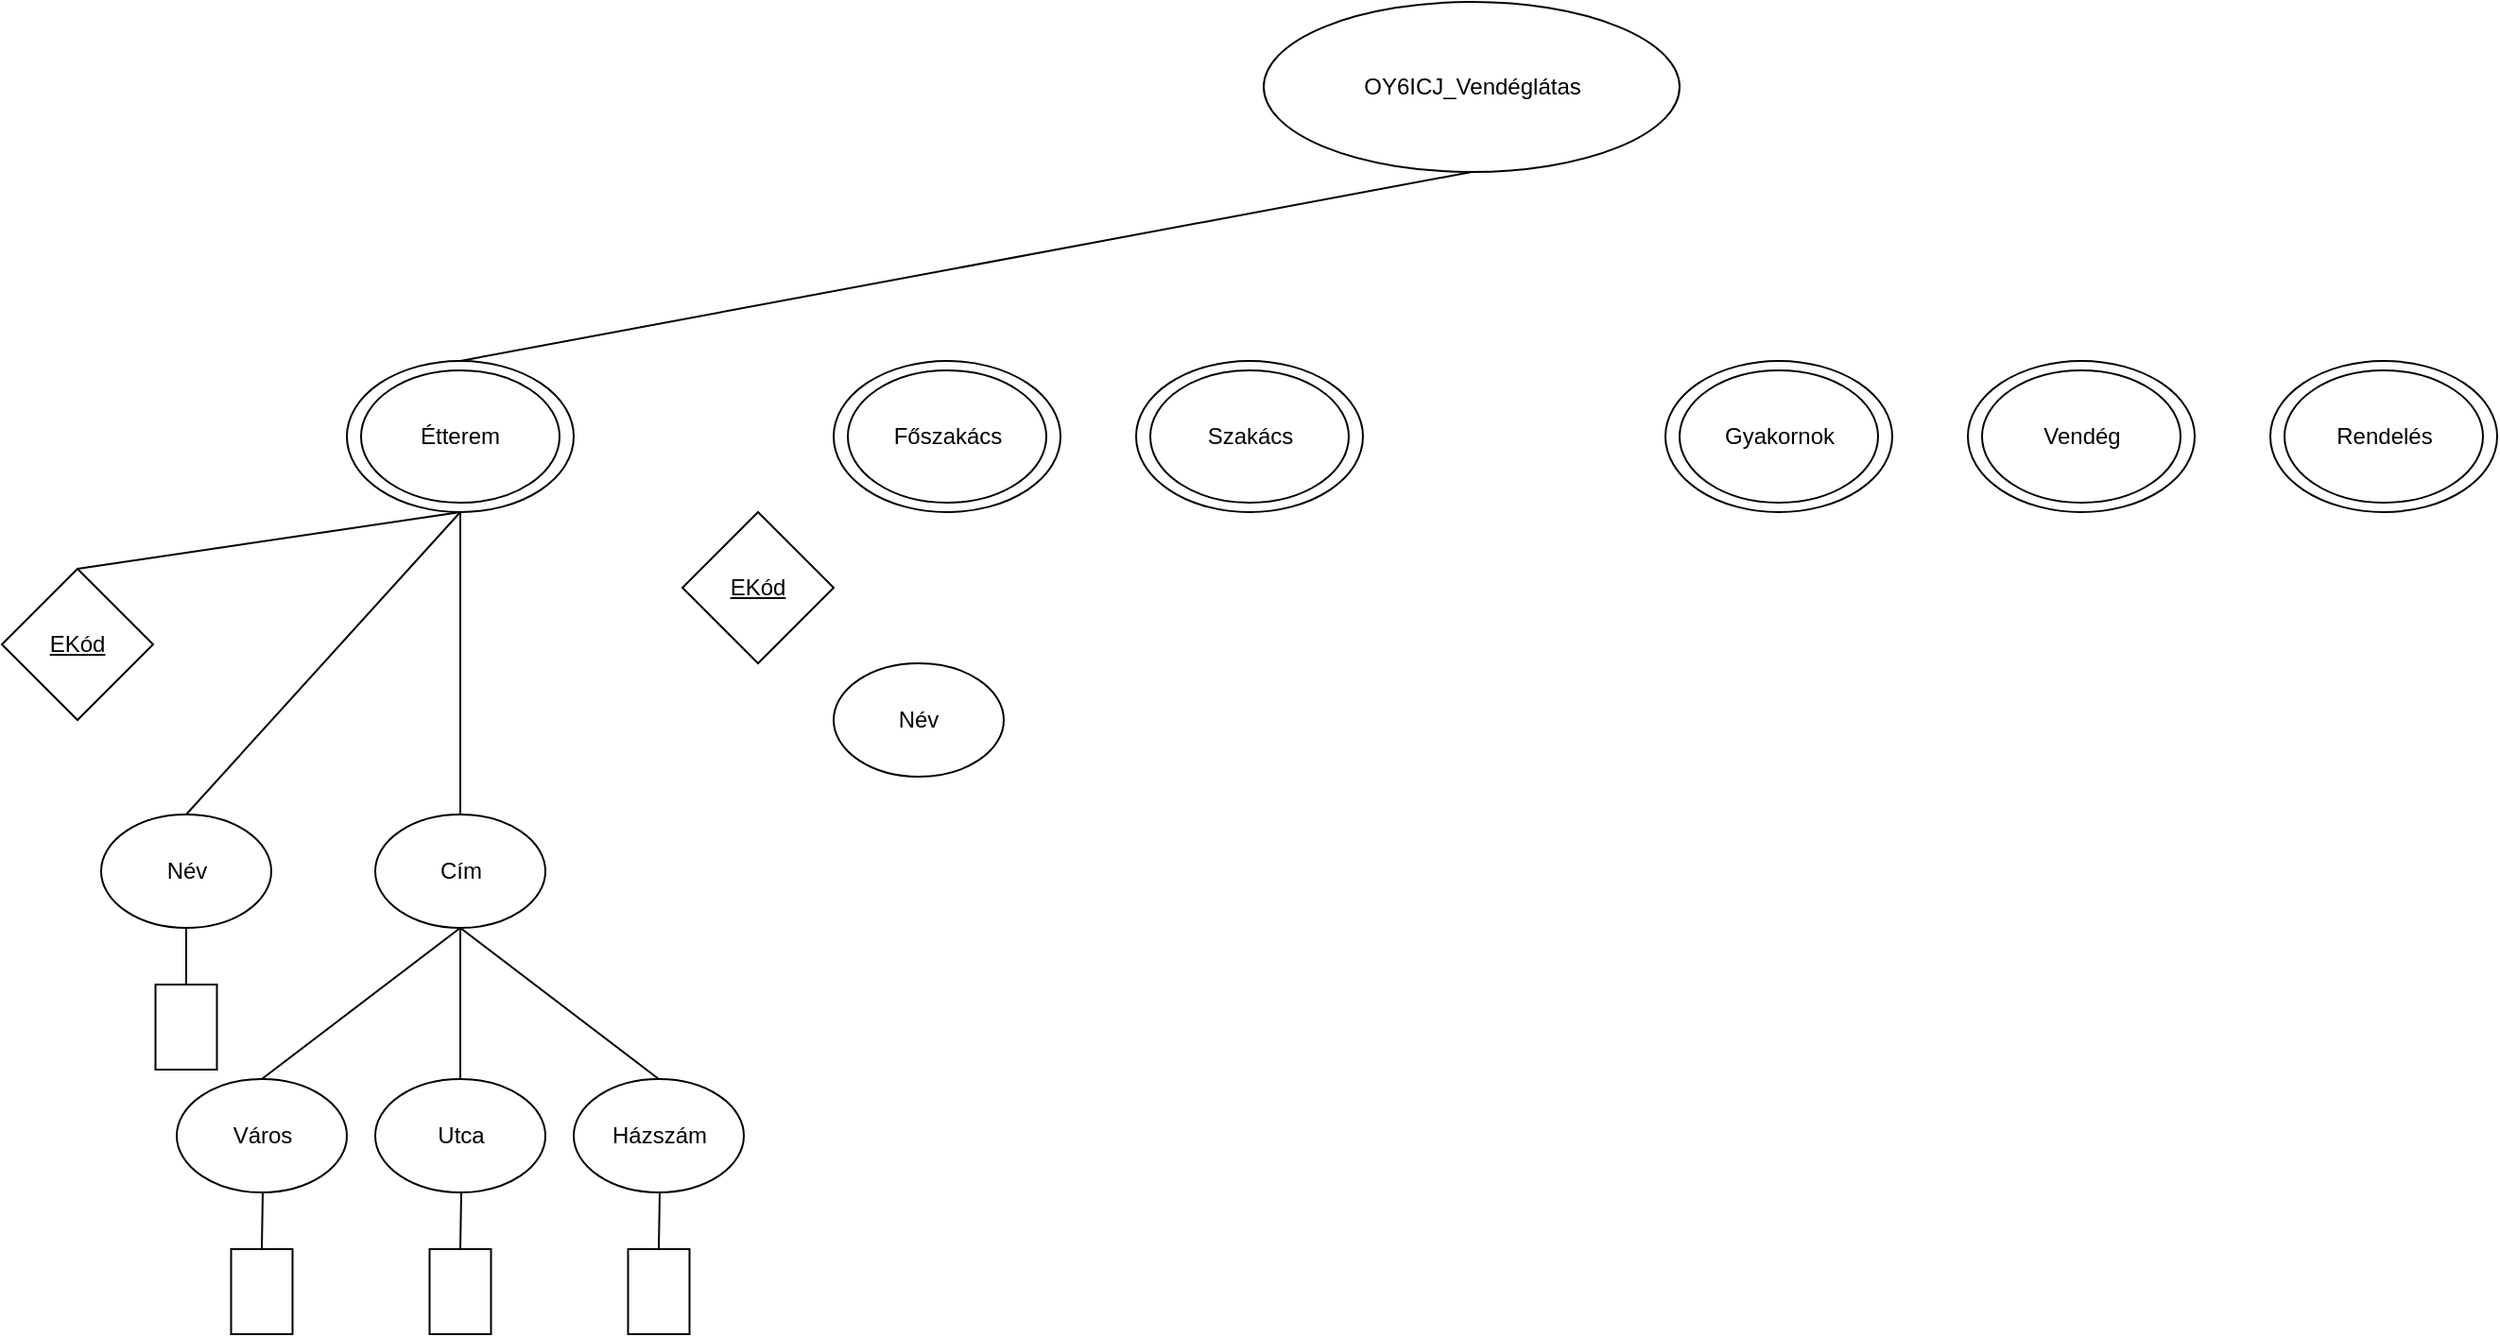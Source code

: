 <mxfile version="28.1.2">
  <diagram name="1 oldal" id="WFhl2MTQy1XdoWQAyGM5">
    <mxGraphModel dx="1869" dy="634" grid="1" gridSize="10" guides="1" tooltips="1" connect="1" arrows="1" fold="1" page="1" pageScale="1" pageWidth="827" pageHeight="1169" math="0" shadow="0">
      <root>
        <mxCell id="0" />
        <mxCell id="1" parent="0" />
        <mxCell id="TxsAuFQq2WyHWajWCsNL-1" value="" style="ellipse;whiteSpace=wrap;html=1;" vertex="1" parent="1">
          <mxGeometry x="-177.5" y="200" width="120" height="80" as="geometry" />
        </mxCell>
        <mxCell id="TxsAuFQq2WyHWajWCsNL-2" value="OY6ICJ_Vendéglátas" style="ellipse;whiteSpace=wrap;html=1;" vertex="1" parent="1">
          <mxGeometry x="307.5" y="10" width="220" height="90" as="geometry" />
        </mxCell>
        <mxCell id="TxsAuFQq2WyHWajWCsNL-3" value="Étterem" style="ellipse;whiteSpace=wrap;html=1;" vertex="1" parent="1">
          <mxGeometry x="-170" y="205" width="105" height="70" as="geometry" />
        </mxCell>
        <mxCell id="TxsAuFQq2WyHWajWCsNL-5" value="" style="ellipse;whiteSpace=wrap;html=1;" vertex="1" parent="1">
          <mxGeometry x="80" y="200" width="120" height="80" as="geometry" />
        </mxCell>
        <mxCell id="TxsAuFQq2WyHWajWCsNL-6" value="" style="ellipse;whiteSpace=wrap;html=1;" vertex="1" parent="1">
          <mxGeometry x="240" y="200" width="120" height="80" as="geometry" />
        </mxCell>
        <mxCell id="TxsAuFQq2WyHWajWCsNL-7" value="Gyakornok" style="ellipse;whiteSpace=wrap;html=1;" vertex="1" parent="1">
          <mxGeometry x="520" y="200" width="120" height="80" as="geometry" />
        </mxCell>
        <mxCell id="TxsAuFQq2WyHWajWCsNL-8" value="&lt;span style=&quot;color: rgba(0, 0, 0, 0); font-family: monospace; font-size: 0px; text-align: start; text-wrap-mode: nowrap;&quot;&gt;%3CmxGraphModel%3E%3Croot%3E%3CmxCell%20id%3D%220%22%2F%3E%3CmxCell%20id%3D%221%22%20parent%3D%220%22%2F%3E%3CmxCell%20id%3D%222%22%20value%3D%22%C3%89tterem%22%20style%3D%22ellipse%3BwhiteSpace%3Dwrap%3Bhtml%3D1%3B%22%20vertex%3D%221%22%20parent%3D%221%22%3E%3CmxGeometry%20x%3D%22-72.5%22%20y%3D%22205%22%20width%3D%22105%22%20height%3D%2270%22%20as%3D%22geometry%22%2F%3E%3C%2FmxCell%3E%3C%2Froot%3E%3C%2FmxGraphModel%3E&lt;/span&gt;" style="ellipse;whiteSpace=wrap;html=1;" vertex="1" parent="1">
          <mxGeometry x="680" y="200" width="120" height="80" as="geometry" />
        </mxCell>
        <mxCell id="TxsAuFQq2WyHWajWCsNL-9" value="" style="ellipse;whiteSpace=wrap;html=1;" vertex="1" parent="1">
          <mxGeometry x="840" y="200" width="120" height="80" as="geometry" />
        </mxCell>
        <mxCell id="TxsAuFQq2WyHWajWCsNL-12" value="&lt;u&gt;EKód&lt;/u&gt;" style="rhombus;whiteSpace=wrap;html=1;" vertex="1" parent="1">
          <mxGeometry x="-360" y="310" width="80" height="80" as="geometry" />
        </mxCell>
        <mxCell id="TxsAuFQq2WyHWajWCsNL-14" value="Főszakács" style="ellipse;whiteSpace=wrap;html=1;" vertex="1" parent="1">
          <mxGeometry x="87.5" y="205" width="105" height="70" as="geometry" />
        </mxCell>
        <mxCell id="TxsAuFQq2WyHWajWCsNL-15" value="Szakács" style="ellipse;whiteSpace=wrap;html=1;" vertex="1" parent="1">
          <mxGeometry x="247.5" y="205" width="105" height="70" as="geometry" />
        </mxCell>
        <mxCell id="TxsAuFQq2WyHWajWCsNL-17" value="Gyakornok" style="ellipse;whiteSpace=wrap;html=1;" vertex="1" parent="1">
          <mxGeometry x="527.5" y="205" width="105" height="70" as="geometry" />
        </mxCell>
        <mxCell id="TxsAuFQq2WyHWajWCsNL-18" value="Vendég" style="ellipse;whiteSpace=wrap;html=1;" vertex="1" parent="1">
          <mxGeometry x="687.5" y="205" width="105" height="70" as="geometry" />
        </mxCell>
        <mxCell id="TxsAuFQq2WyHWajWCsNL-19" value="Rendelés" style="ellipse;whiteSpace=wrap;html=1;" vertex="1" parent="1">
          <mxGeometry x="847.5" y="205" width="105" height="70" as="geometry" />
        </mxCell>
        <mxCell id="TxsAuFQq2WyHWajWCsNL-21" value="Név" style="ellipse;whiteSpace=wrap;html=1;" vertex="1" parent="1">
          <mxGeometry x="-307.5" y="440" width="90" height="60" as="geometry" />
        </mxCell>
        <mxCell id="TxsAuFQq2WyHWajWCsNL-22" value="Cím" style="ellipse;whiteSpace=wrap;html=1;" vertex="1" parent="1">
          <mxGeometry x="-162.5" y="440" width="90" height="60" as="geometry" />
        </mxCell>
        <mxCell id="TxsAuFQq2WyHWajWCsNL-23" value="Utca" style="ellipse;whiteSpace=wrap;html=1;" vertex="1" parent="1">
          <mxGeometry x="-162.5" y="580" width="90" height="60" as="geometry" />
        </mxCell>
        <mxCell id="TxsAuFQq2WyHWajWCsNL-24" value="Város" style="ellipse;whiteSpace=wrap;html=1;" vertex="1" parent="1">
          <mxGeometry x="-267.5" y="580" width="90" height="60" as="geometry" />
        </mxCell>
        <mxCell id="TxsAuFQq2WyHWajWCsNL-25" value="Házszám" style="ellipse;whiteSpace=wrap;html=1;" vertex="1" parent="1">
          <mxGeometry x="-57.5" y="580" width="90" height="60" as="geometry" />
        </mxCell>
        <mxCell id="TxsAuFQq2WyHWajWCsNL-26" value="&lt;u&gt;EKód&lt;/u&gt;" style="rhombus;whiteSpace=wrap;html=1;" vertex="1" parent="1">
          <mxGeometry y="280" width="80" height="80" as="geometry" />
        </mxCell>
        <mxCell id="TxsAuFQq2WyHWajWCsNL-27" value="Név" style="ellipse;whiteSpace=wrap;html=1;" vertex="1" parent="1">
          <mxGeometry x="80" y="360" width="90" height="60" as="geometry" />
        </mxCell>
        <mxCell id="TxsAuFQq2WyHWajWCsNL-28" value="" style="endArrow=none;html=1;rounded=0;exitX=0.5;exitY=0;exitDx=0;exitDy=0;entryX=0.5;entryY=1;entryDx=0;entryDy=0;" edge="1" parent="1" source="TxsAuFQq2WyHWajWCsNL-1" target="TxsAuFQq2WyHWajWCsNL-2">
          <mxGeometry width="50" height="50" relative="1" as="geometry">
            <mxPoint x="170" y="350" as="sourcePoint" />
            <mxPoint x="220" y="300" as="targetPoint" />
          </mxGeometry>
        </mxCell>
        <mxCell id="TxsAuFQq2WyHWajWCsNL-29" value="" style="endArrow=none;html=1;rounded=0;exitX=0.5;exitY=0;exitDx=0;exitDy=0;entryX=0.5;entryY=1;entryDx=0;entryDy=0;" edge="1" parent="1" source="TxsAuFQq2WyHWajWCsNL-12" target="TxsAuFQq2WyHWajWCsNL-1">
          <mxGeometry width="50" height="50" relative="1" as="geometry">
            <mxPoint x="-200" y="350" as="sourcePoint" />
            <mxPoint x="-150" y="300" as="targetPoint" />
          </mxGeometry>
        </mxCell>
        <mxCell id="TxsAuFQq2WyHWajWCsNL-30" value="" style="endArrow=none;html=1;rounded=0;exitX=0.5;exitY=0;exitDx=0;exitDy=0;entryX=0.5;entryY=1;entryDx=0;entryDy=0;" edge="1" parent="1" source="TxsAuFQq2WyHWajWCsNL-21" target="TxsAuFQq2WyHWajWCsNL-1">
          <mxGeometry width="50" height="50" relative="1" as="geometry">
            <mxPoint x="-200" y="520" as="sourcePoint" />
            <mxPoint x="-150" y="470" as="targetPoint" />
          </mxGeometry>
        </mxCell>
        <mxCell id="TxsAuFQq2WyHWajWCsNL-31" value="" style="endArrow=none;html=1;rounded=0;entryX=0.5;entryY=1;entryDx=0;entryDy=0;" edge="1" parent="1" source="TxsAuFQq2WyHWajWCsNL-22" target="TxsAuFQq2WyHWajWCsNL-1">
          <mxGeometry width="50" height="50" relative="1" as="geometry">
            <mxPoint x="-140" y="530" as="sourcePoint" />
            <mxPoint x="-110" y="310" as="targetPoint" />
          </mxGeometry>
        </mxCell>
        <mxCell id="TxsAuFQq2WyHWajWCsNL-32" value="" style="endArrow=none;html=1;rounded=0;entryX=0.5;entryY=1;entryDx=0;entryDy=0;exitX=0.5;exitY=0;exitDx=0;exitDy=0;" edge="1" parent="1" source="TxsAuFQq2WyHWajWCsNL-24" target="TxsAuFQq2WyHWajWCsNL-22">
          <mxGeometry width="50" height="50" relative="1" as="geometry">
            <mxPoint y="620" as="sourcePoint" />
            <mxPoint x="50" y="570" as="targetPoint" />
          </mxGeometry>
        </mxCell>
        <mxCell id="TxsAuFQq2WyHWajWCsNL-33" value="" style="endArrow=none;html=1;rounded=0;entryX=0.5;entryY=1;entryDx=0;entryDy=0;exitX=0.5;exitY=0;exitDx=0;exitDy=0;" edge="1" parent="1" source="TxsAuFQq2WyHWajWCsNL-23" target="TxsAuFQq2WyHWajWCsNL-22">
          <mxGeometry width="50" height="50" relative="1" as="geometry">
            <mxPoint x="-180" y="620" as="sourcePoint" />
            <mxPoint x="-75" y="540" as="targetPoint" />
          </mxGeometry>
        </mxCell>
        <mxCell id="TxsAuFQq2WyHWajWCsNL-34" value="" style="endArrow=none;html=1;rounded=0;exitX=0.5;exitY=0;exitDx=0;exitDy=0;entryX=0.5;entryY=1;entryDx=0;entryDy=0;" edge="1" parent="1" source="TxsAuFQq2WyHWajWCsNL-25" target="TxsAuFQq2WyHWajWCsNL-22">
          <mxGeometry width="50" height="50" relative="1" as="geometry">
            <mxPoint x="-120" y="630" as="sourcePoint" />
            <mxPoint x="-90" y="540" as="targetPoint" />
          </mxGeometry>
        </mxCell>
        <mxCell id="TxsAuFQq2WyHWajWCsNL-36" value="" style="rounded=0;whiteSpace=wrap;html=1;" vertex="1" parent="1">
          <mxGeometry x="-278.75" y="530" width="32.5" height="45" as="geometry" />
        </mxCell>
        <mxCell id="TxsAuFQq2WyHWajWCsNL-37" value="" style="endArrow=none;html=1;rounded=0;entryX=0.5;entryY=1;entryDx=0;entryDy=0;exitX=0.5;exitY=0;exitDx=0;exitDy=0;" edge="1" parent="1" source="TxsAuFQq2WyHWajWCsNL-36" target="TxsAuFQq2WyHWajWCsNL-21">
          <mxGeometry width="50" height="50" relative="1" as="geometry">
            <mxPoint y="620" as="sourcePoint" />
            <mxPoint x="50" y="570" as="targetPoint" />
          </mxGeometry>
        </mxCell>
        <mxCell id="TxsAuFQq2WyHWajWCsNL-38" value="" style="rounded=0;whiteSpace=wrap;html=1;" vertex="1" parent="1">
          <mxGeometry x="-238.75" y="670" width="32.5" height="45" as="geometry" />
        </mxCell>
        <mxCell id="TxsAuFQq2WyHWajWCsNL-39" value="" style="endArrow=none;html=1;rounded=0;entryX=0.5;entryY=1;entryDx=0;entryDy=0;exitX=0.5;exitY=0;exitDx=0;exitDy=0;" edge="1" parent="1" source="TxsAuFQq2WyHWajWCsNL-38">
          <mxGeometry width="50" height="50" relative="1" as="geometry">
            <mxPoint x="40" y="760" as="sourcePoint" />
            <mxPoint x="-222" y="640" as="targetPoint" />
          </mxGeometry>
        </mxCell>
        <mxCell id="TxsAuFQq2WyHWajWCsNL-40" value="" style="rounded=0;whiteSpace=wrap;html=1;" vertex="1" parent="1">
          <mxGeometry x="-133.75" y="670" width="32.5" height="45" as="geometry" />
        </mxCell>
        <mxCell id="TxsAuFQq2WyHWajWCsNL-41" value="" style="endArrow=none;html=1;rounded=0;entryX=0.5;entryY=1;entryDx=0;entryDy=0;exitX=0.5;exitY=0;exitDx=0;exitDy=0;" edge="1" parent="1" source="TxsAuFQq2WyHWajWCsNL-40">
          <mxGeometry width="50" height="50" relative="1" as="geometry">
            <mxPoint x="145" y="760" as="sourcePoint" />
            <mxPoint x="-117" y="640" as="targetPoint" />
          </mxGeometry>
        </mxCell>
        <mxCell id="TxsAuFQq2WyHWajWCsNL-44" value="" style="rounded=0;whiteSpace=wrap;html=1;" vertex="1" parent="1">
          <mxGeometry x="-28.75" y="670" width="32.5" height="45" as="geometry" />
        </mxCell>
        <mxCell id="TxsAuFQq2WyHWajWCsNL-45" value="" style="endArrow=none;html=1;rounded=0;entryX=0.5;entryY=1;entryDx=0;entryDy=0;exitX=0.5;exitY=0;exitDx=0;exitDy=0;" edge="1" parent="1" source="TxsAuFQq2WyHWajWCsNL-44">
          <mxGeometry width="50" height="50" relative="1" as="geometry">
            <mxPoint x="250" y="760" as="sourcePoint" />
            <mxPoint x="-12" y="640" as="targetPoint" />
          </mxGeometry>
        </mxCell>
      </root>
    </mxGraphModel>
  </diagram>
</mxfile>

